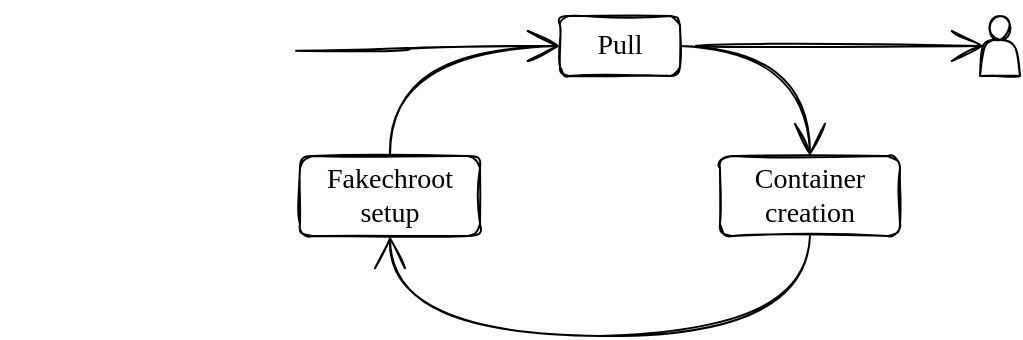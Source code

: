 <mxfile version="20.3.0" type="device"><diagram id="YHkfa9i-IG636LQtbCoJ" name="Page-1"><mxGraphModel dx="971" dy="614" grid="1" gridSize="10" guides="1" tooltips="1" connect="1" arrows="1" fold="1" page="1" pageScale="1" pageWidth="850" pageHeight="1100" math="0" shadow="0"><root><mxCell id="0"/><mxCell id="1" parent="0"/><mxCell id="5becXQsu72Yo1P_9C5jP-16" style="edgeStyle=orthogonalEdgeStyle;curved=1;rounded=0;sketch=1;hachureGap=4;orthogonalLoop=1;jettySize=auto;html=1;entryX=0;entryY=0.5;entryDx=0;entryDy=0;fontFamily=Georgia;fontSize=14;endArrow=open;startSize=14;endSize=14;sourcePerimeterSpacing=8;targetPerimeterSpacing=8;" parent="1" source="5becXQsu72Yo1P_9C5jP-6" target="5becXQsu72Yo1P_9C5jP-15" edge="1"><mxGeometry relative="1" as="geometry"/></mxCell><mxCell id="5becXQsu72Yo1P_9C5jP-6" value="" style="shape=image;imageAspect=0;aspect=fixed;verticalLabelPosition=bottom;verticalAlign=top;sketch=1;hachureGap=4;fontFamily=Georgia;fontSize=14;image=https://opennebula.io/wp-content/uploads/2020/05/DockerHub.png;" parent="1" vertex="1"><mxGeometry x="380" y="219.99" width="140" height="34.73" as="geometry"/></mxCell><mxCell id="5becXQsu72Yo1P_9C5jP-19" style="edgeStyle=orthogonalEdgeStyle;curved=1;rounded=0;sketch=1;hachureGap=4;orthogonalLoop=1;jettySize=auto;html=1;entryX=0.5;entryY=0;entryDx=0;entryDy=0;fontFamily=Georgia;fontSize=14;endArrow=open;startSize=14;endSize=14;sourcePerimeterSpacing=8;targetPerimeterSpacing=8;exitX=1;exitY=0.5;exitDx=0;exitDy=0;" parent="1" source="5becXQsu72Yo1P_9C5jP-15" target="5becXQsu72Yo1P_9C5jP-17" edge="1"><mxGeometry relative="1" as="geometry"/></mxCell><mxCell id="DUoa3iFhiAQDOJVSzB1N-2" style="edgeStyle=orthogonalEdgeStyle;curved=1;rounded=0;sketch=1;hachureGap=4;orthogonalLoop=1;jettySize=auto;html=1;entryX=0.1;entryY=0.5;entryDx=0;entryDy=0;fontFamily=Georgia;fontSize=14;endArrow=open;startSize=14;endSize=14;sourcePerimeterSpacing=8;targetPerimeterSpacing=8;entryPerimeter=0;" edge="1" parent="1" source="5becXQsu72Yo1P_9C5jP-15" target="DUoa3iFhiAQDOJVSzB1N-1"><mxGeometry relative="1" as="geometry"/></mxCell><mxCell id="5becXQsu72Yo1P_9C5jP-15" value="&lt;p style=&quot;font-size: 14px;&quot;&gt;Pull&lt;/p&gt;" style="rounded=1;whiteSpace=wrap;html=1;sketch=1;hachureGap=4;fontFamily=Georgia;fontSize=14;" parent="1" vertex="1"><mxGeometry x="660" y="219.99" width="60" height="30" as="geometry"/></mxCell><mxCell id="5becXQsu72Yo1P_9C5jP-21" style="edgeStyle=orthogonalEdgeStyle;curved=1;rounded=0;sketch=1;hachureGap=4;orthogonalLoop=1;jettySize=auto;html=1;entryX=0.5;entryY=1;entryDx=0;entryDy=0;fontFamily=Georgia;fontSize=14;endArrow=open;startSize=14;endSize=14;sourcePerimeterSpacing=8;targetPerimeterSpacing=8;exitX=0.5;exitY=1;exitDx=0;exitDy=0;" parent="1" source="5becXQsu72Yo1P_9C5jP-17" target="5becXQsu72Yo1P_9C5jP-18" edge="1"><mxGeometry relative="1" as="geometry"><Array as="points"><mxPoint x="785" y="380"/><mxPoint x="575" y="380"/></Array></mxGeometry></mxCell><mxCell id="5becXQsu72Yo1P_9C5jP-17" value="&lt;p style=&quot;font-size: 14px;&quot;&gt;Container&lt;br&gt;creation&lt;/p&gt;" style="rounded=1;whiteSpace=wrap;html=1;sketch=1;hachureGap=4;fontFamily=Georgia;fontSize=14;" parent="1" vertex="1"><mxGeometry x="740" y="290" width="90" height="40.01" as="geometry"/></mxCell><mxCell id="5becXQsu72Yo1P_9C5jP-20" style="edgeStyle=orthogonalEdgeStyle;curved=1;rounded=0;sketch=1;hachureGap=4;orthogonalLoop=1;jettySize=auto;html=1;entryX=0;entryY=0.5;entryDx=0;entryDy=0;fontFamily=Georgia;fontSize=14;endArrow=open;startSize=14;endSize=14;sourcePerimeterSpacing=8;targetPerimeterSpacing=8;exitX=0.5;exitY=0;exitDx=0;exitDy=0;" parent="1" source="5becXQsu72Yo1P_9C5jP-18" target="5becXQsu72Yo1P_9C5jP-15" edge="1"><mxGeometry relative="1" as="geometry"/></mxCell><mxCell id="5becXQsu72Yo1P_9C5jP-18" value="&lt;p style=&quot;font-size: 14px;&quot;&gt;Fakechroot&lt;br&gt;setup&lt;/p&gt;" style="rounded=1;whiteSpace=wrap;html=1;sketch=1;hachureGap=4;fontFamily=Georgia;fontSize=14;" parent="1" vertex="1"><mxGeometry x="530" y="290" width="90" height="40.01" as="geometry"/></mxCell><mxCell id="DUoa3iFhiAQDOJVSzB1N-1" value="" style="shape=actor;whiteSpace=wrap;html=1;sketch=1;" vertex="1" parent="1"><mxGeometry x="870" y="219.99" width="20" height="30" as="geometry"/></mxCell></root></mxGraphModel></diagram></mxfile>